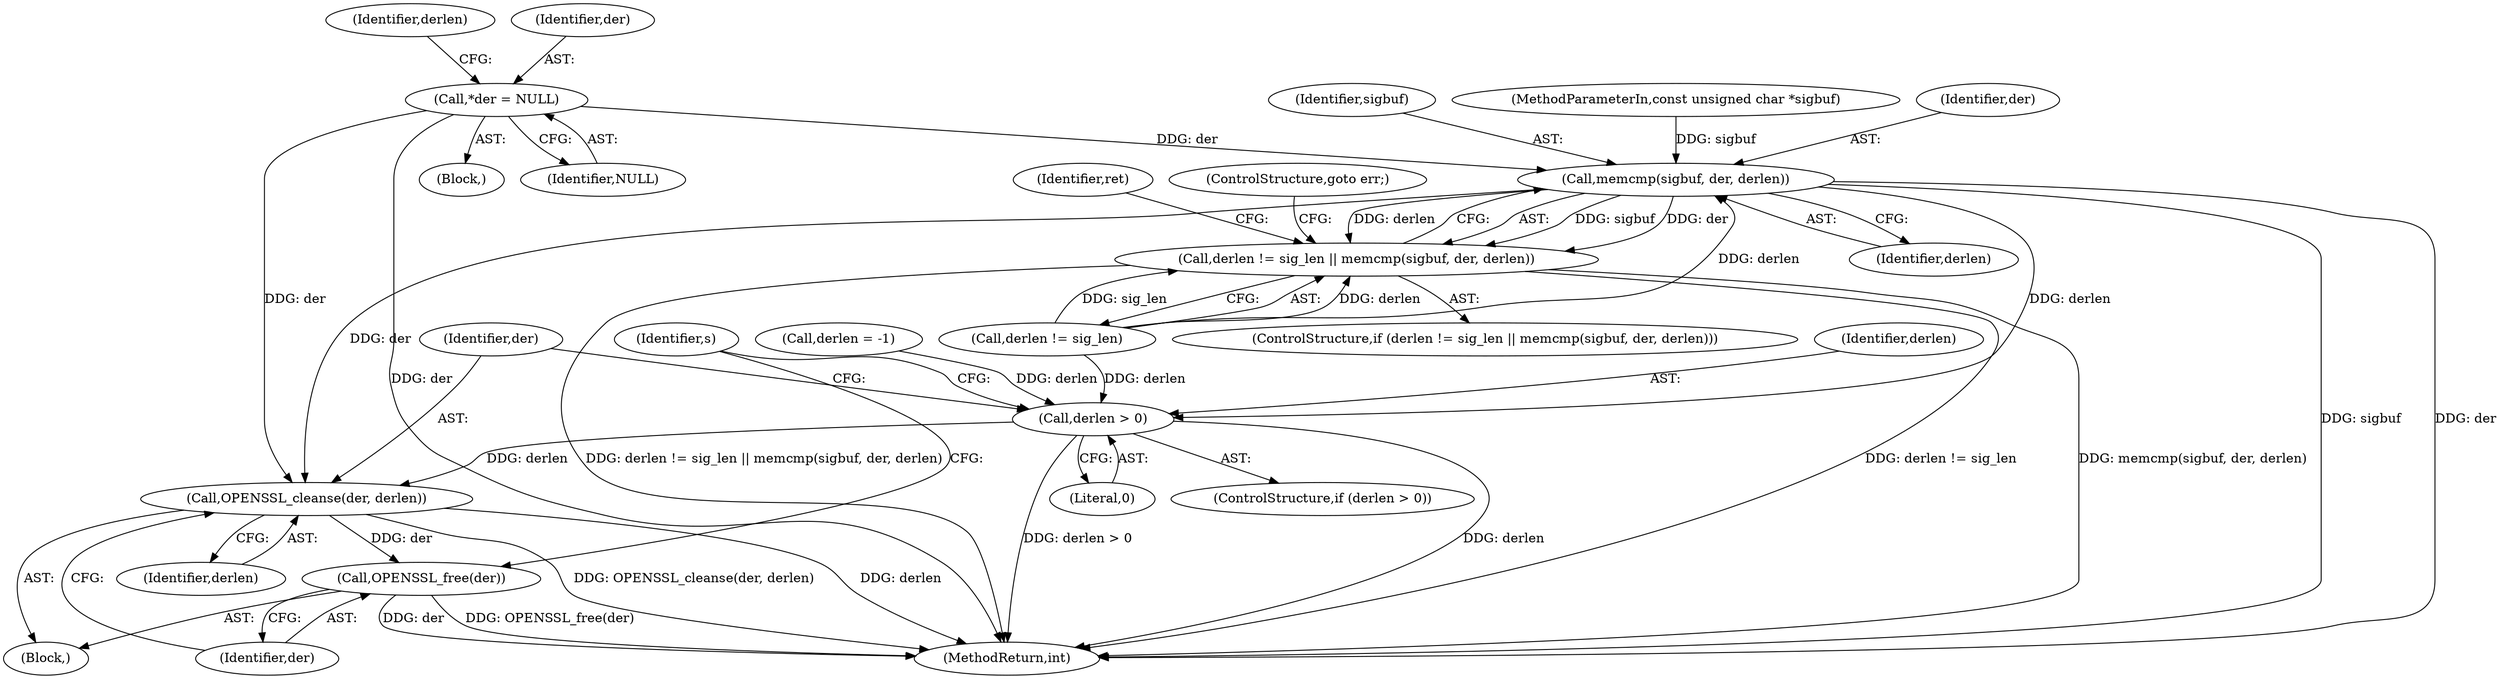digraph "0_openssl_684400ce192dac51df3d3e92b61830a6ef90be3e_1@pointer" {
"1000115" [label="(Call,*der = NULL)"];
"1000158" [label="(Call,memcmp(sigbuf, der, derlen))"];
"1000154" [label="(Call,derlen != sig_len || memcmp(sigbuf, der, derlen))"];
"1000172" [label="(Call,derlen > 0)"];
"1000176" [label="(Call,OPENSSL_cleanse(der, derlen))"];
"1000179" [label="(Call,OPENSSL_free(der))"];
"1000175" [label="(Block,)"];
"1000158" [label="(Call,memcmp(sigbuf, der, derlen))"];
"1000161" [label="(Identifier,derlen)"];
"1000119" [label="(Call,derlen = -1)"];
"1000160" [label="(Identifier,der)"];
"1000172" [label="(Call,derlen > 0)"];
"1000159" [label="(Identifier,sigbuf)"];
"1000162" [label="(ControlStructure,goto err;)"];
"1000105" [label="(MethodParameterIn,const unsigned char *sigbuf)"];
"1000120" [label="(Identifier,derlen)"];
"1000180" [label="(Identifier,der)"];
"1000171" [label="(ControlStructure,if (derlen > 0))"];
"1000115" [label="(Call,*der = NULL)"];
"1000155" [label="(Call,derlen != sig_len)"];
"1000173" [label="(Identifier,derlen)"];
"1000117" [label="(Identifier,NULL)"];
"1000185" [label="(MethodReturn,int)"];
"1000176" [label="(Call,OPENSSL_cleanse(der, derlen))"];
"1000174" [label="(Literal,0)"];
"1000116" [label="(Identifier,der)"];
"1000178" [label="(Identifier,derlen)"];
"1000177" [label="(Identifier,der)"];
"1000164" [label="(Identifier,ret)"];
"1000154" [label="(Call,derlen != sig_len || memcmp(sigbuf, der, derlen))"];
"1000182" [label="(Identifier,s)"];
"1000179" [label="(Call,OPENSSL_free(der))"];
"1000108" [label="(Block,)"];
"1000153" [label="(ControlStructure,if (derlen != sig_len || memcmp(sigbuf, der, derlen)))"];
"1000115" -> "1000108"  [label="AST: "];
"1000115" -> "1000117"  [label="CFG: "];
"1000116" -> "1000115"  [label="AST: "];
"1000117" -> "1000115"  [label="AST: "];
"1000120" -> "1000115"  [label="CFG: "];
"1000115" -> "1000185"  [label="DDG: der"];
"1000115" -> "1000158"  [label="DDG: der"];
"1000115" -> "1000176"  [label="DDG: der"];
"1000158" -> "1000154"  [label="AST: "];
"1000158" -> "1000161"  [label="CFG: "];
"1000159" -> "1000158"  [label="AST: "];
"1000160" -> "1000158"  [label="AST: "];
"1000161" -> "1000158"  [label="AST: "];
"1000154" -> "1000158"  [label="CFG: "];
"1000158" -> "1000185"  [label="DDG: der"];
"1000158" -> "1000185"  [label="DDG: sigbuf"];
"1000158" -> "1000154"  [label="DDG: sigbuf"];
"1000158" -> "1000154"  [label="DDG: der"];
"1000158" -> "1000154"  [label="DDG: derlen"];
"1000105" -> "1000158"  [label="DDG: sigbuf"];
"1000155" -> "1000158"  [label="DDG: derlen"];
"1000158" -> "1000172"  [label="DDG: derlen"];
"1000158" -> "1000176"  [label="DDG: der"];
"1000154" -> "1000153"  [label="AST: "];
"1000154" -> "1000155"  [label="CFG: "];
"1000155" -> "1000154"  [label="AST: "];
"1000162" -> "1000154"  [label="CFG: "];
"1000164" -> "1000154"  [label="CFG: "];
"1000154" -> "1000185"  [label="DDG: derlen != sig_len || memcmp(sigbuf, der, derlen)"];
"1000154" -> "1000185"  [label="DDG: derlen != sig_len"];
"1000154" -> "1000185"  [label="DDG: memcmp(sigbuf, der, derlen)"];
"1000155" -> "1000154"  [label="DDG: derlen"];
"1000155" -> "1000154"  [label="DDG: sig_len"];
"1000172" -> "1000171"  [label="AST: "];
"1000172" -> "1000174"  [label="CFG: "];
"1000173" -> "1000172"  [label="AST: "];
"1000174" -> "1000172"  [label="AST: "];
"1000177" -> "1000172"  [label="CFG: "];
"1000182" -> "1000172"  [label="CFG: "];
"1000172" -> "1000185"  [label="DDG: derlen > 0"];
"1000172" -> "1000185"  [label="DDG: derlen"];
"1000119" -> "1000172"  [label="DDG: derlen"];
"1000155" -> "1000172"  [label="DDG: derlen"];
"1000172" -> "1000176"  [label="DDG: derlen"];
"1000176" -> "1000175"  [label="AST: "];
"1000176" -> "1000178"  [label="CFG: "];
"1000177" -> "1000176"  [label="AST: "];
"1000178" -> "1000176"  [label="AST: "];
"1000180" -> "1000176"  [label="CFG: "];
"1000176" -> "1000185"  [label="DDG: derlen"];
"1000176" -> "1000185"  [label="DDG: OPENSSL_cleanse(der, derlen)"];
"1000176" -> "1000179"  [label="DDG: der"];
"1000179" -> "1000175"  [label="AST: "];
"1000179" -> "1000180"  [label="CFG: "];
"1000180" -> "1000179"  [label="AST: "];
"1000182" -> "1000179"  [label="CFG: "];
"1000179" -> "1000185"  [label="DDG: OPENSSL_free(der)"];
"1000179" -> "1000185"  [label="DDG: der"];
}
